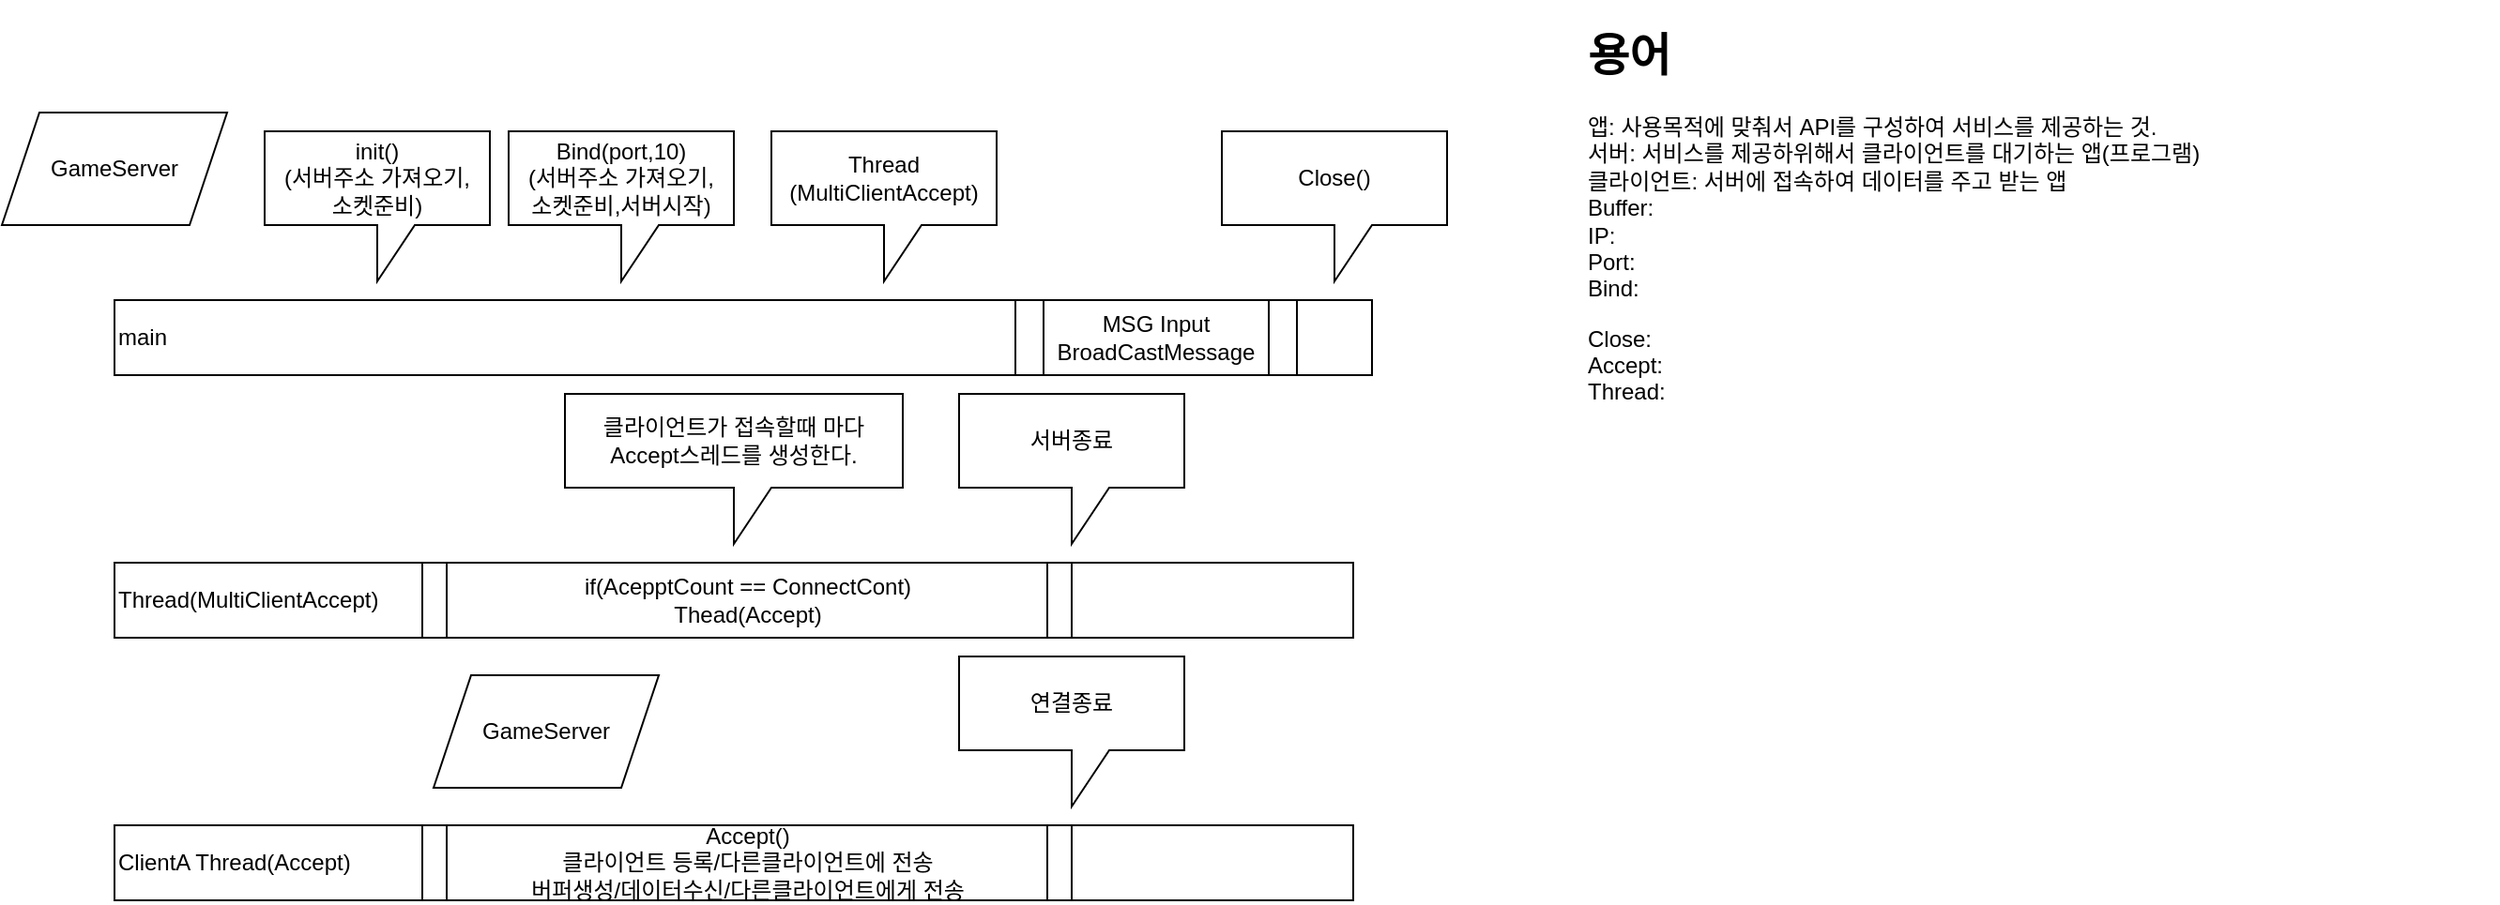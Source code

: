<mxfile version="15.4.0" type="device"><diagram id="JsTRmYVsoqwD7YUV9fIb" name="Page-1"><mxGraphModel dx="1422" dy="862" grid="1" gridSize="10" guides="1" tooltips="1" connect="1" arrows="1" fold="1" page="1" pageScale="1" pageWidth="827" pageHeight="1169" math="0" shadow="0"><root><mxCell id="0"/><mxCell id="1" parent="0"/><mxCell id="A3QNGeQAsIVfZcVgWZHT-2" value="main" style="rounded=0;whiteSpace=wrap;html=1;align=left;" parent="1" vertex="1"><mxGeometry x="130" y="280" width="670" height="40" as="geometry"/></mxCell><mxCell id="Fpe4ZcYZ4wwXrya81vF_-1" value="GameServer" style="shape=parallelogram;perimeter=parallelogramPerimeter;whiteSpace=wrap;html=1;fixedSize=1;" vertex="1" parent="1"><mxGeometry x="70" y="180" width="120" height="60" as="geometry"/></mxCell><mxCell id="Fpe4ZcYZ4wwXrya81vF_-2" value="init()&lt;br&gt;(서버주소 가져오기,&lt;br&gt;소켓준비)" style="shape=callout;whiteSpace=wrap;html=1;perimeter=calloutPerimeter;" vertex="1" parent="1"><mxGeometry x="210" y="190" width="120" height="80" as="geometry"/></mxCell><mxCell id="Fpe4ZcYZ4wwXrya81vF_-3" value="Bind(port,10)&lt;br&gt;(서버주소 가져오기,&lt;br&gt;소켓준비,서버시작)" style="shape=callout;whiteSpace=wrap;html=1;perimeter=calloutPerimeter;" vertex="1" parent="1"><mxGeometry x="340" y="190" width="120" height="80" as="geometry"/></mxCell><mxCell id="Fpe4ZcYZ4wwXrya81vF_-4" value="Thread(MultiClientAccept)" style="rounded=0;whiteSpace=wrap;html=1;align=left;" vertex="1" parent="1"><mxGeometry x="130" y="420" width="660" height="40" as="geometry"/></mxCell><mxCell id="Fpe4ZcYZ4wwXrya81vF_-5" value="&lt;div style=&quot;text-align: left&quot;&gt;&lt;span&gt;Close()&lt;/span&gt;&lt;/div&gt;" style="shape=callout;whiteSpace=wrap;html=1;perimeter=calloutPerimeter;" vertex="1" parent="1"><mxGeometry x="720" y="190" width="120" height="80" as="geometry"/></mxCell><mxCell id="Fpe4ZcYZ4wwXrya81vF_-7" value="MSG Input&lt;br&gt;BroadCastMessage" style="shape=process;whiteSpace=wrap;html=1;backgroundOutline=1;" vertex="1" parent="1"><mxGeometry x="610" y="280" width="150" height="40" as="geometry"/></mxCell><mxCell id="Fpe4ZcYZ4wwXrya81vF_-8" value="&lt;span style=&quot;text-align: left&quot;&gt;Thread&lt;br&gt;(MultiClientAccept)&lt;/span&gt;" style="shape=callout;whiteSpace=wrap;html=1;perimeter=calloutPerimeter;" vertex="1" parent="1"><mxGeometry x="480" y="190" width="120" height="80" as="geometry"/></mxCell><mxCell id="Fpe4ZcYZ4wwXrya81vF_-10" value="if(AcepptCount == ConnectCont)&lt;br&gt;Thead(Accept)" style="shape=process;whiteSpace=wrap;html=1;backgroundOutline=1;size=0.039;" vertex="1" parent="1"><mxGeometry x="294" y="420" width="346" height="40" as="geometry"/></mxCell><mxCell id="Fpe4ZcYZ4wwXrya81vF_-11" value="ClientA Thread(&lt;span style=&quot;text-align: center&quot;&gt;Accept&lt;/span&gt;)" style="rounded=0;whiteSpace=wrap;html=1;align=left;" vertex="1" parent="1"><mxGeometry x="130" y="560" width="660" height="40" as="geometry"/></mxCell><mxCell id="Fpe4ZcYZ4wwXrya81vF_-12" value="Accept() &lt;br&gt;클라이언트 등록/다른클라이언트에 전송&lt;br&gt;버퍼생성/데이터수신/다른클라이언트에게 전송" style="shape=process;whiteSpace=wrap;html=1;backgroundOutline=1;size=0.039;" vertex="1" parent="1"><mxGeometry x="294" y="560" width="346" height="40" as="geometry"/></mxCell><mxCell id="Fpe4ZcYZ4wwXrya81vF_-17" value="연결종료" style="shape=callout;whiteSpace=wrap;html=1;perimeter=calloutPerimeter;" vertex="1" parent="1"><mxGeometry x="580" y="470" width="120" height="80" as="geometry"/></mxCell><mxCell id="Fpe4ZcYZ4wwXrya81vF_-20" value="서버종료" style="shape=callout;whiteSpace=wrap;html=1;perimeter=calloutPerimeter;" vertex="1" parent="1"><mxGeometry x="580" y="330" width="120" height="80" as="geometry"/></mxCell><mxCell id="Fpe4ZcYZ4wwXrya81vF_-21" value="클라이언트가 접속할때 마다 Accept스레드를 생성한다." style="shape=callout;whiteSpace=wrap;html=1;perimeter=calloutPerimeter;" vertex="1" parent="1"><mxGeometry x="370" y="330" width="180" height="80" as="geometry"/></mxCell><mxCell id="Fpe4ZcYZ4wwXrya81vF_-22" value="GameServer" style="shape=parallelogram;perimeter=parallelogramPerimeter;whiteSpace=wrap;html=1;fixedSize=1;" vertex="1" parent="1"><mxGeometry x="300" y="480" width="120" height="60" as="geometry"/></mxCell><mxCell id="Fpe4ZcYZ4wwXrya81vF_-23" value="&lt;h1&gt;용어&lt;/h1&gt;&lt;p&gt;앱: 사용목적에 맞춰서 API를 구성하여 서비스를 제공하는 것.&lt;br&gt;서버: 서비스를 제공하위해서 클라이언트를 대기하는 앱(프로그램)&lt;br&gt;&lt;span&gt;클라이언트: 서버에 접속하여 데이터를 주고 받는 앱&lt;br&gt;&lt;/span&gt;&lt;span&gt;Buffer:&lt;br&gt;&lt;/span&gt;&lt;span&gt;IP:&lt;br&gt;&lt;/span&gt;&lt;span&gt;Port:&lt;br&gt;&lt;/span&gt;&lt;span&gt;Bind:&lt;/span&gt;&lt;/p&gt;&lt;p&gt;&lt;span&gt;Close:&lt;br&gt;&lt;/span&gt;&lt;span&gt;Accept:&lt;br&gt;&lt;/span&gt;&lt;span&gt;Thread:&lt;/span&gt;&lt;/p&gt;&lt;p&gt;&lt;span&gt;&amp;nbsp;&lt;/span&gt;&lt;/p&gt;&lt;p&gt;&lt;br&gt;&lt;/p&gt;" style="text;html=1;strokeColor=none;fillColor=none;spacing=5;spacingTop=-20;whiteSpace=wrap;overflow=hidden;rounded=0;" vertex="1" parent="1"><mxGeometry x="910" y="130" width="490" height="470" as="geometry"/></mxCell></root></mxGraphModel></diagram></mxfile>